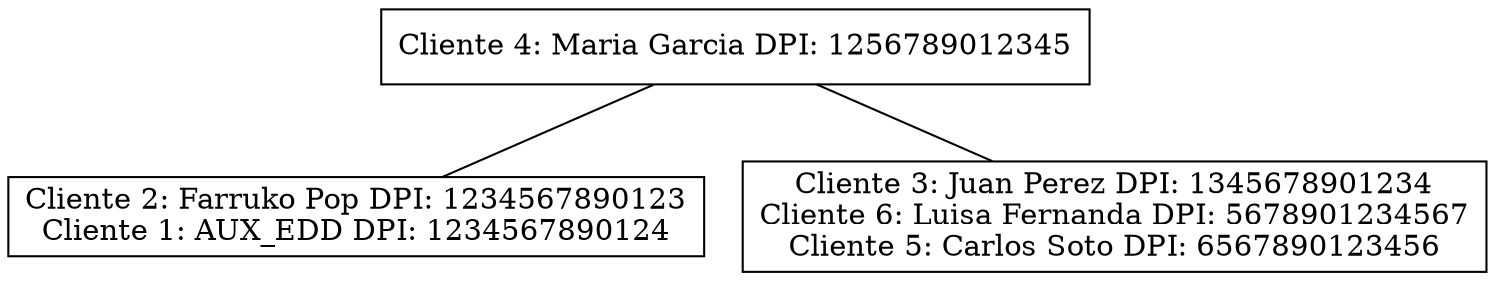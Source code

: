  graph clientes {
     node [shape=record];
"Cliente4" [label="Cliente 4: Maria Garcia DPI: 1256789012345\n"]
"Cliente4" -- "Cliente2"
"Cliente2" [label="Cliente 2: Farruko Pop DPI: 1234567890123\nCliente 1: AUX_EDD DPI: 1234567890124\n"]
"Cliente4" -- "Cliente3"
"Cliente3" [label="Cliente 3: Juan Perez DPI: 1345678901234\nCliente 6: Luisa Fernanda DPI: 5678901234567\nCliente 5: Carlos Soto DPI: 6567890123456\n"]
 }
